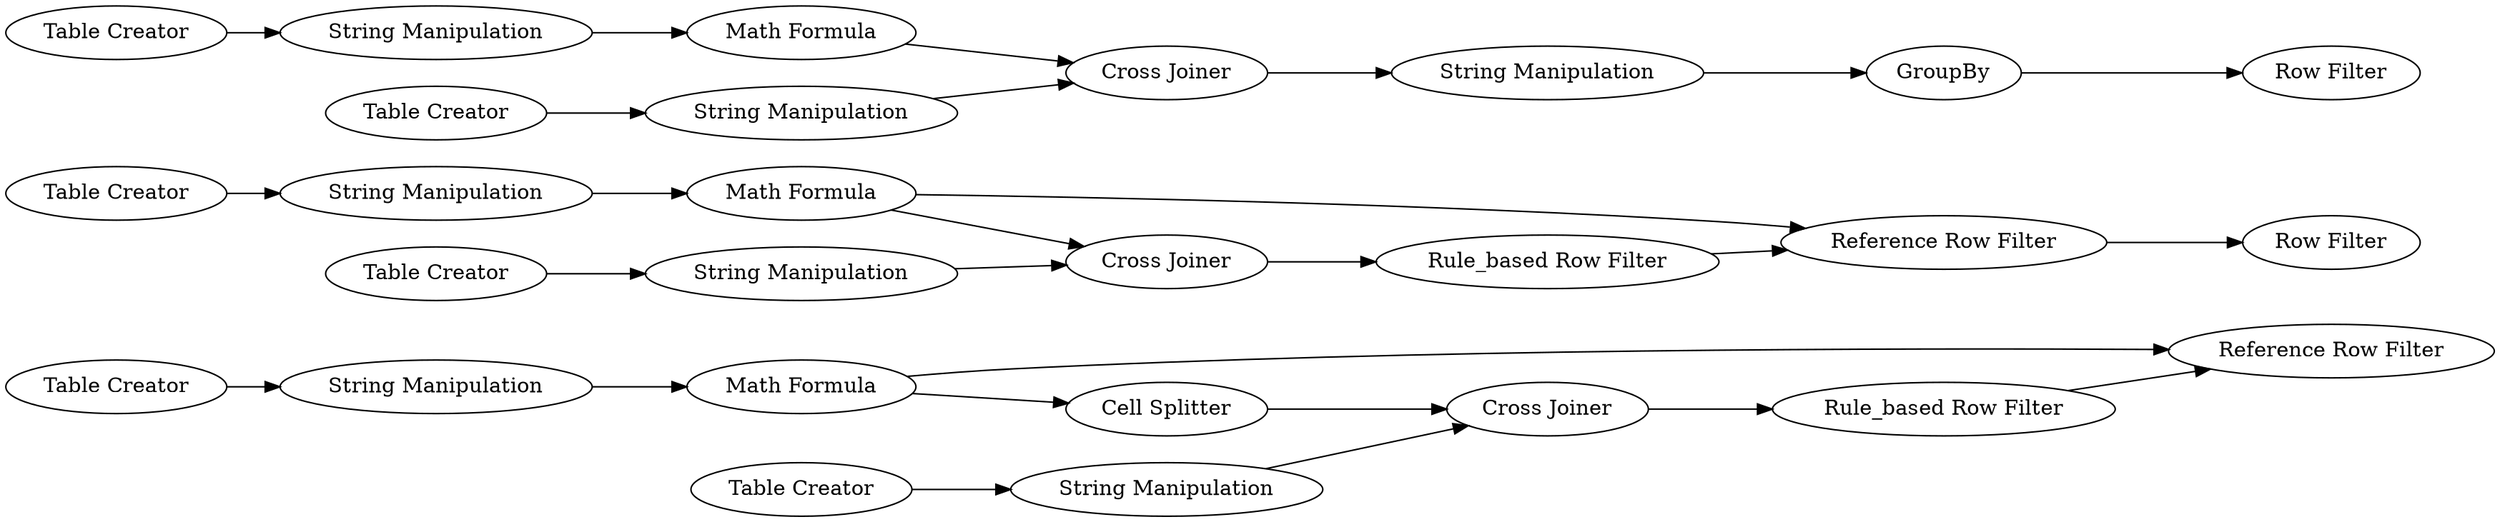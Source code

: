 digraph {
	1 [label="Table Creator"]
	2 [label="Table Creator"]
	7 [label="Rule_based Row Filter"]
	10 [label="Cross Joiner"]
	15 [label="Cell Splitter"]
	17 [label="Math Formula"]
	18 [label="Reference Row Filter"]
	29 [label="String Manipulation"]
	30 [label="Cross Joiner"]
	32 [label="Rule_based Row Filter"]
	33 [label="Reference Row Filter"]
	34 [label="Table Creator"]
	35 [label="Table Creator"]
	36 [label="Math Formula"]
	37 [label="Table Creator"]
	38 [label="Table Creator"]
	39 [label="Math Formula"]
	40 [label="String Manipulation"]
	41 [label="Cross Joiner"]
	44 [label=GroupBy]
	45 [label="Row Filter"]
	46 [label="String Manipulation"]
	47 [label="Row Filter"]
	48 [label="String Manipulation"]
	49 [label="String Manipulation"]
	50 [label="String Manipulation"]
	51 [label="String Manipulation"]
	1 -> 48
	2 -> 46
	7 -> 18
	10 -> 7
	15 -> 10
	17 -> 18
	17 -> 15
	29 -> 30
	30 -> 32
	32 -> 33
	33 -> 47
	34 -> 49
	35 -> 29
	36 -> 33
	36 -> 30
	37 -> 50
	38 -> 51
	39 -> 41
	40 -> 44
	41 -> 40
	44 -> 45
	46 -> 10
	48 -> 17
	49 -> 36
	50 -> 39
	51 -> 41
	rankdir=LR
}
